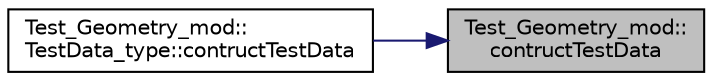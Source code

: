 digraph "Test_Geometry_mod::contructTestData"
{
 // LATEX_PDF_SIZE
  edge [fontname="Helvetica",fontsize="10",labelfontname="Helvetica",labelfontsize="10"];
  node [fontname="Helvetica",fontsize="10",shape=record];
  rankdir="RL";
  Node1 [label="Test_Geometry_mod::\lcontructTestData",height=0.2,width=0.4,color="black", fillcolor="grey75", style="filled", fontcolor="black",tooltip=" "];
  Node1 -> Node2 [dir="back",color="midnightblue",fontsize="10",style="solid",fontname="Helvetica"];
  Node2 [label="Test_Geometry_mod::\lTestData_type::contructTestData",height=0.2,width=0.4,color="black", fillcolor="white", style="filled",URL="$structTest__Geometry__mod_1_1TestData__type.html#a2b9ba5ef1d5b28ee049a03ccc7704d7e",tooltip=" "];
}
